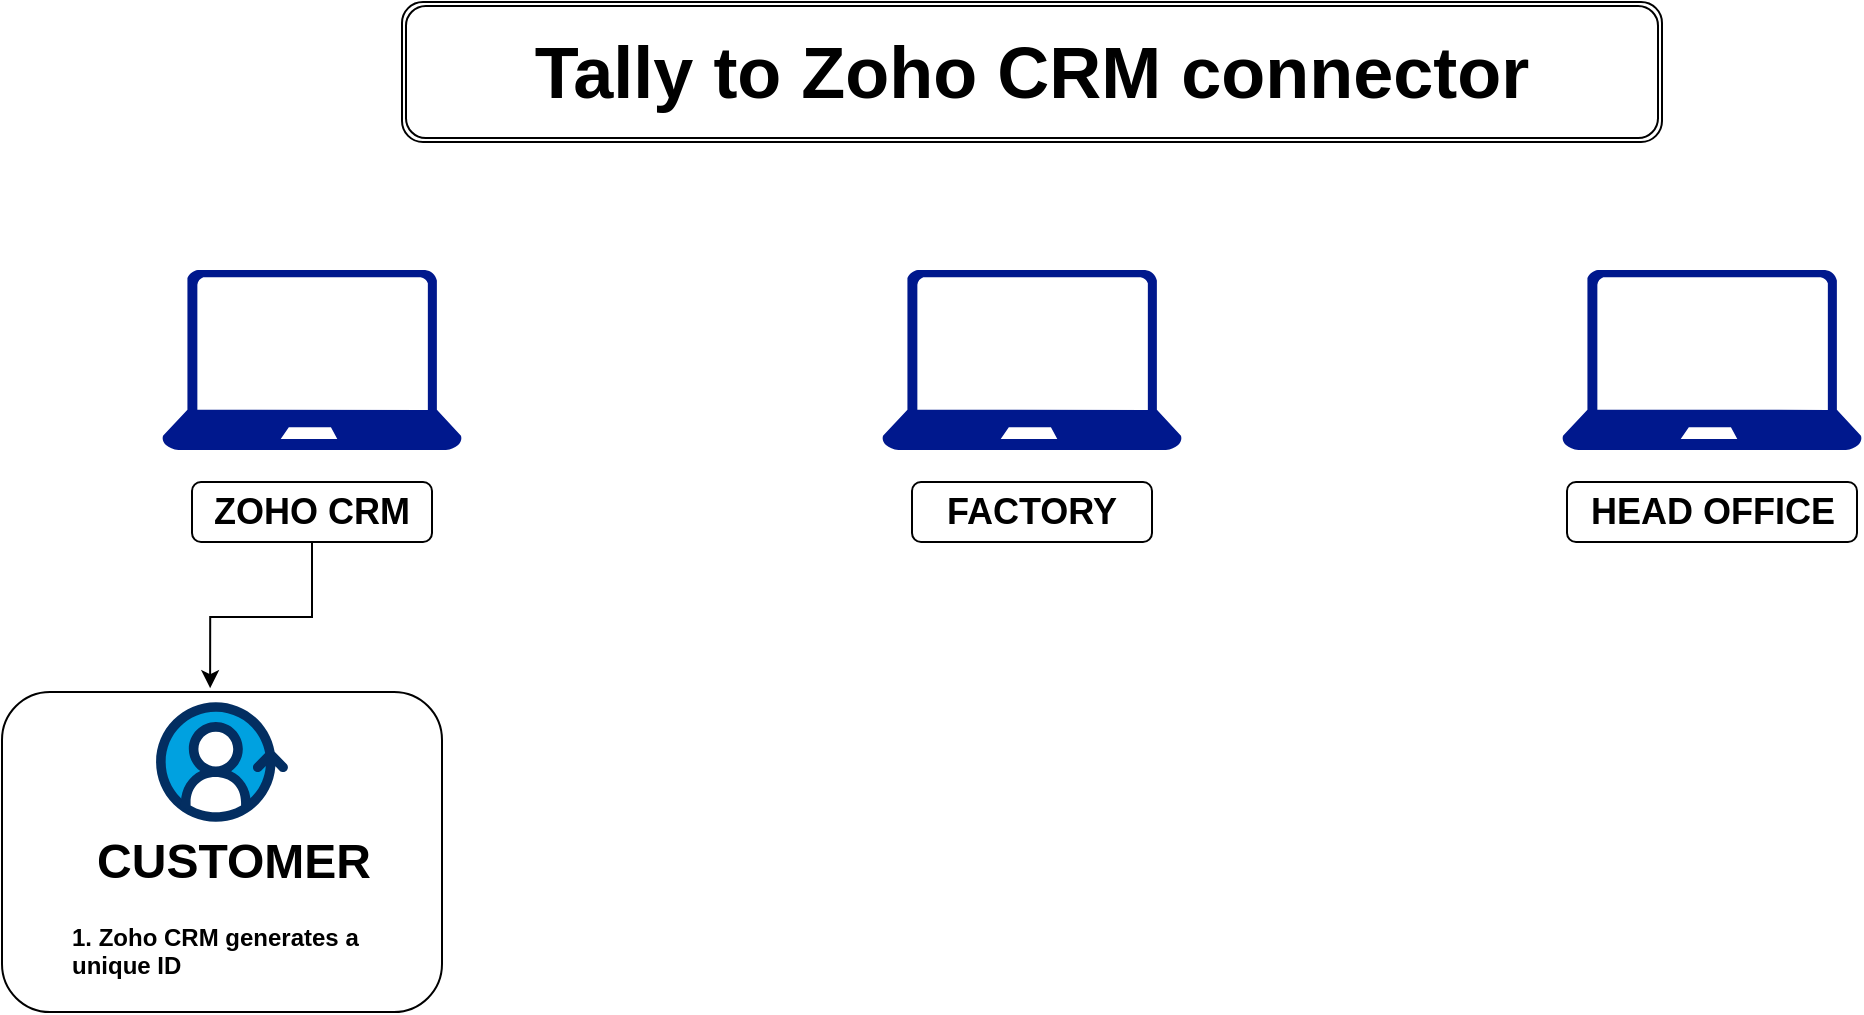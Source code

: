 <mxfile version="23.1.2" type="github">
  <diagram name="Page-1" id="XOSB6ZwxzMkFlcoq8P-w">
    <mxGraphModel dx="1120" dy="1646" grid="1" gridSize="10" guides="1" tooltips="1" connect="1" arrows="1" fold="1" page="1" pageScale="1" pageWidth="850" pageHeight="1100" math="0" shadow="0">
      <root>
        <mxCell id="0" />
        <mxCell id="1" parent="0" />
        <mxCell id="moLdlOD4LK-5ZweyB185-1" value="" style="sketch=0;aspect=fixed;pointerEvents=1;shadow=0;dashed=0;html=1;strokeColor=none;labelPosition=center;verticalLabelPosition=bottom;verticalAlign=top;align=center;fillColor=#00188D;shape=mxgraph.azure.laptop" vertex="1" parent="1">
          <mxGeometry x="100" y="74" width="150" height="90" as="geometry" />
        </mxCell>
        <mxCell id="moLdlOD4LK-5ZweyB185-2" value="" style="sketch=0;aspect=fixed;pointerEvents=1;shadow=0;dashed=0;html=1;strokeColor=none;labelPosition=center;verticalLabelPosition=bottom;verticalAlign=top;align=center;fillColor=#00188D;shape=mxgraph.azure.laptop" vertex="1" parent="1">
          <mxGeometry x="460" y="74" width="150" height="90" as="geometry" />
        </mxCell>
        <mxCell id="moLdlOD4LK-5ZweyB185-3" value="" style="sketch=0;aspect=fixed;pointerEvents=1;shadow=0;dashed=0;html=1;strokeColor=none;labelPosition=center;verticalLabelPosition=bottom;verticalAlign=top;align=center;fillColor=#00188D;shape=mxgraph.azure.laptop" vertex="1" parent="1">
          <mxGeometry x="800" y="74" width="150" height="90" as="geometry" />
        </mxCell>
        <mxCell id="moLdlOD4LK-5ZweyB185-6" value="&lt;font style=&quot;font-size: 36px;&quot;&gt;&lt;b&gt;Tally to Zoho CRM connector&lt;/b&gt;&lt;/font&gt;" style="shape=ext;double=1;rounded=1;whiteSpace=wrap;html=1;" vertex="1" parent="1">
          <mxGeometry x="220" y="-60" width="630" height="70" as="geometry" />
        </mxCell>
        <mxCell id="moLdlOD4LK-5ZweyB185-7" value="&lt;b&gt;&lt;font style=&quot;font-size: 18px;&quot;&gt;ZOHO CRM&lt;/font&gt;&lt;/b&gt;" style="rounded=1;whiteSpace=wrap;html=1;" vertex="1" parent="1">
          <mxGeometry x="115" y="180" width="120" height="30" as="geometry" />
        </mxCell>
        <mxCell id="moLdlOD4LK-5ZweyB185-8" value="&lt;span style=&quot;font-size: 18px;&quot;&gt;&lt;b&gt;FACTORY&lt;/b&gt;&lt;/span&gt;" style="rounded=1;whiteSpace=wrap;html=1;" vertex="1" parent="1">
          <mxGeometry x="475" y="180" width="120" height="30" as="geometry" />
        </mxCell>
        <mxCell id="moLdlOD4LK-5ZweyB185-9" value="&lt;span style=&quot;font-size: 18px;&quot;&gt;&lt;b&gt;HEAD OFFICE&lt;/b&gt;&lt;/span&gt;" style="rounded=1;whiteSpace=wrap;html=1;" vertex="1" parent="1">
          <mxGeometry x="802.5" y="180" width="145" height="30" as="geometry" />
        </mxCell>
        <mxCell id="moLdlOD4LK-5ZweyB185-18" value="" style="group" vertex="1" connectable="0" parent="1">
          <mxGeometry x="20" y="285" width="220" height="160" as="geometry" />
        </mxCell>
        <mxCell id="moLdlOD4LK-5ZweyB185-17" value="" style="rounded=1;whiteSpace=wrap;html=1;" vertex="1" parent="moLdlOD4LK-5ZweyB185-18">
          <mxGeometry width="220" height="160" as="geometry" />
        </mxCell>
        <mxCell id="moLdlOD4LK-5ZweyB185-16" value="" style="group" vertex="1" connectable="0" parent="moLdlOD4LK-5ZweyB185-18">
          <mxGeometry x="30" y="5" width="170" height="150" as="geometry" />
        </mxCell>
        <mxCell id="moLdlOD4LK-5ZweyB185-10" value="" style="verticalLabelPosition=bottom;aspect=fixed;html=1;shape=mxgraph.salesforce.customer_360;" vertex="1" parent="moLdlOD4LK-5ZweyB185-16">
          <mxGeometry x="47.04" width="65.93" height="60" as="geometry" />
        </mxCell>
        <mxCell id="moLdlOD4LK-5ZweyB185-15" value="&lt;h1 style=&quot;text-align: center;&quot;&gt;CUSTOMER&lt;/h1&gt;&lt;p&gt;&lt;/p&gt;&lt;b&gt;1. Zoho CRM generates a unique ID&lt;/b&gt;" style="text;html=1;strokeColor=none;fillColor=none;spacing=5;spacingTop=-20;whiteSpace=wrap;overflow=hidden;rounded=0;" vertex="1" parent="moLdlOD4LK-5ZweyB185-16">
          <mxGeometry y="60" width="170" height="90" as="geometry" />
        </mxCell>
        <mxCell id="moLdlOD4LK-5ZweyB185-19" style="edgeStyle=orthogonalEdgeStyle;rounded=0;orthogonalLoop=1;jettySize=auto;html=1;entryX=0.473;entryY=-0.012;entryDx=0;entryDy=0;entryPerimeter=0;" edge="1" parent="1" source="moLdlOD4LK-5ZweyB185-7" target="moLdlOD4LK-5ZweyB185-17">
          <mxGeometry relative="1" as="geometry" />
        </mxCell>
      </root>
    </mxGraphModel>
  </diagram>
</mxfile>
